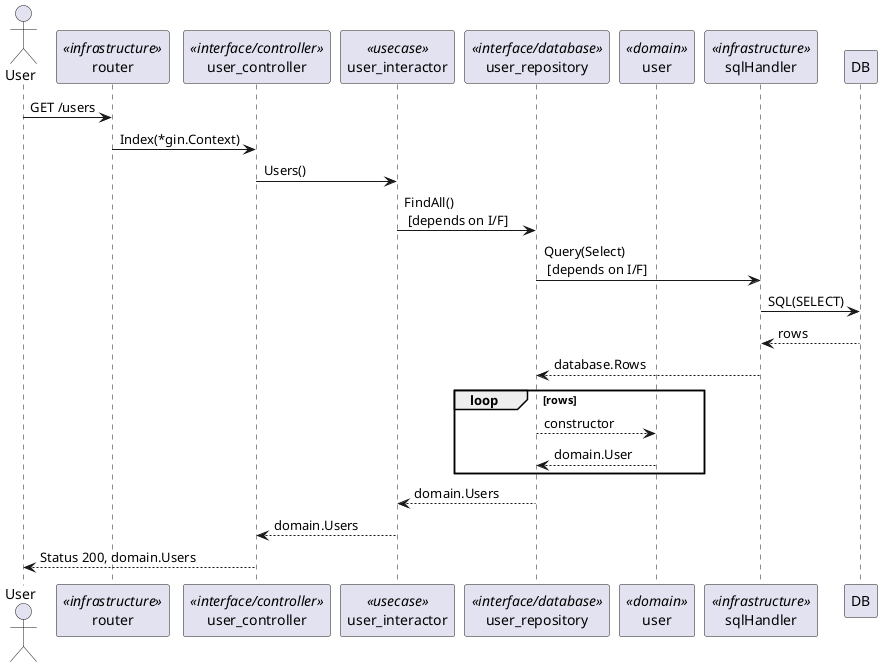 @startuml

actor User
participant router as router <<infrastructure>>
participant user_controller as user_controller <<interface/controller>>
participant user_interactor as user_interactor <<usecase>>
participant user_repository as user_repository <<interface/database>>
participant user as user <<domain>>
participant sqlHandler as sqlHandler <<infrastructure>>

User -> router: GET /users
router -> user_controller: Index(*gin.Context)
user_controller -> user_interactor: Users()
user_interactor -> user_repository: FindAll() \n [depends on I/F]
user_repository -> sqlHandler: Query(Select) \n [depends on I/F]
sqlHandler -> DB: SQL(SELECT)
DB --> sqlHandler: rows
sqlHandler --> user_repository: database.Rows
loop rows
	user_repository --> user: constructor
	user --> user_repository: domain.User
end
user_repository --> user_interactor: domain.Users
user_interactor --> user_controller: domain.Users
user_controller --> User: Status 200, domain.Users

@endumlpyye
